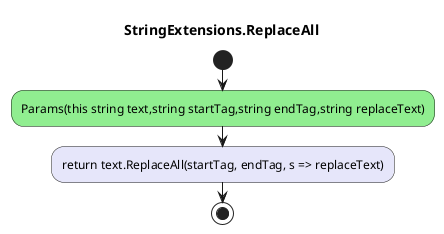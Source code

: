 @startuml StringExtensions.ReplaceAll
title StringExtensions.ReplaceAll
start
#LightGreen:Params(this string text,string startTag,string endTag,string replaceText);
#Lavender:return text.ReplaceAll(startTag, endTag, s => replaceText);
stop
@enduml
